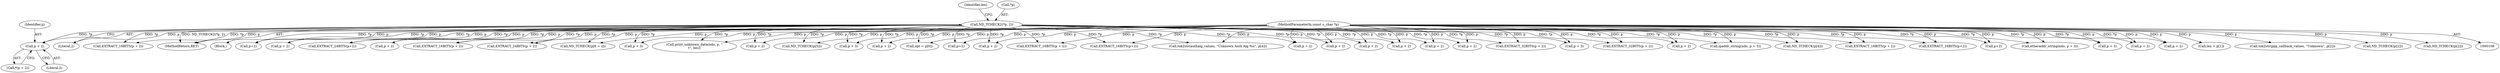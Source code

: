 digraph "0_tcpdump_7029d15f148ef24bb7c6668bc640f5470d085e5a_2@pointer" {
"1000302" [label="(Call,p + 2)"];
"1000110" [label="(MethodParameterIn,const u_char *p)"];
"1000121" [label="(Call,ND_TCHECK2(*p, 2))"];
"1000271" [label="(Call,ND_TCHECK(p[6 + i]))"];
"1000240" [label="(Call,p + 2)"];
"1000239" [label="(Call,EXTRACT_24BITS(p + 2))"];
"1000371" [label="(Call,p + 2)"];
"1000125" [label="(Call,len = p[1])"];
"1000564" [label="(Call,p + 2)"];
"1000311" [label="(Call,EXTRACT_16BITS(p + 2))"];
"1000429" [label="(Call,EXTRACT_16BITS(p+2))"];
"1000490" [label="(Call,p + 2)"];
"1000554" [label="(Call,p + 2)"];
"1000130" [label="(Call,opt = p[0])"];
"1000376" [label="(Call,p+2)"];
"1000430" [label="(Call,p+2)"];
"1000124" [label="(Literal,2)"];
"1000423" [label="(Call,p + 2)"];
"1000301" [label="(Call,*(p + 2))"];
"1000303" [label="(Identifier,p)"];
"1000222" [label="(Call,p + 2)"];
"1000340" [label="(Call,p + 2)"];
"1000499" [label="(Call,EXTRACT_16BITS(p + 2))"];
"1000530" [label="(Call,tok2str(ppp_callback_values, \"Unknown\", p[2]))"];
"1000403" [label="(Call,print_unknown_data(ndo, p, \"\n\t\", len))"];
"1000563" [label="(Call,EXTRACT_16BITS(p + 2))"];
"1000330" [label="(Call,p + 2)"];
"1000302" [label="(Call,p + 2)"];
"1000520" [label="(Call,ND_TCHECK(p[2]))"];
"1000580" [label="(Call,ND_TCHECK(p[2]))"];
"1000304" [label="(Literal,2)"];
"1000312" [label="(Call,p + 2)"];
"1000624" [label="(Call,ipaddr_string(ndo, p + 3))"];
"1000236" [label="(Call,p+2)"];
"1000243" [label="(Call,ND_TCHECK(p[5]))"];
"1000339" [label="(Call,EXTRACT_32BITS(p + 2))"];
"1000112" [label="(Block,)"];
"1000235" [label="(Call,EXTRACT_24BITS(p+2))"];
"1000370" [label="(Call,EXTRACT_16BITS(p + 2))"];
"1000358" [label="(Call,p + 2)"];
"1000121" [label="(Call,ND_TCHECK2(*p, 2))"];
"1000467" [label="(Call,EXTRACT_32BITS(p + 2))"];
"1000375" [label="(Call,EXTRACT_16BITS(p+2))"];
"1000626" [label="(Call,p + 3)"];
"1000126" [label="(Identifier,len)"];
"1000655" [label="(Call,p + 3)"];
"1000390" [label="(Call,tok2str(authalg_values, \"Unknown Auth Alg %u\", p[4]))"];
"1000745" [label="(MethodReturn,RET)"];
"1000500" [label="(Call,p + 2)"];
"1000644" [label="(Call,p + 3)"];
"1000122" [label="(Call,*p)"];
"1000110" [label="(MethodParameterIn,const u_char *p)"];
"1000381" [label="(Call,ND_TCHECK(p[4]))"];
"1000653" [label="(Call,etheraddr_string(ndo, p + 3))"];
"1000615" [label="(Call,p + 3)"];
"1000468" [label="(Call,p + 2)"];
"1000458" [label="(Call,p + 2)"];
"1000302" -> "1000301"  [label="AST: "];
"1000302" -> "1000304"  [label="CFG: "];
"1000303" -> "1000302"  [label="AST: "];
"1000304" -> "1000302"  [label="AST: "];
"1000301" -> "1000302"  [label="CFG: "];
"1000110" -> "1000302"  [label="DDG: p"];
"1000121" -> "1000302"  [label="DDG: *p"];
"1000110" -> "1000108"  [label="AST: "];
"1000110" -> "1000745"  [label="DDG: p"];
"1000110" -> "1000125"  [label="DDG: p"];
"1000110" -> "1000130"  [label="DDG: p"];
"1000110" -> "1000222"  [label="DDG: p"];
"1000110" -> "1000235"  [label="DDG: p"];
"1000110" -> "1000236"  [label="DDG: p"];
"1000110" -> "1000239"  [label="DDG: p"];
"1000110" -> "1000240"  [label="DDG: p"];
"1000110" -> "1000243"  [label="DDG: p"];
"1000110" -> "1000271"  [label="DDG: p"];
"1000110" -> "1000311"  [label="DDG: p"];
"1000110" -> "1000312"  [label="DDG: p"];
"1000110" -> "1000330"  [label="DDG: p"];
"1000110" -> "1000339"  [label="DDG: p"];
"1000110" -> "1000340"  [label="DDG: p"];
"1000110" -> "1000358"  [label="DDG: p"];
"1000110" -> "1000370"  [label="DDG: p"];
"1000110" -> "1000371"  [label="DDG: p"];
"1000110" -> "1000375"  [label="DDG: p"];
"1000110" -> "1000376"  [label="DDG: p"];
"1000110" -> "1000381"  [label="DDG: p"];
"1000110" -> "1000390"  [label="DDG: p"];
"1000110" -> "1000403"  [label="DDG: p"];
"1000110" -> "1000423"  [label="DDG: p"];
"1000110" -> "1000429"  [label="DDG: p"];
"1000110" -> "1000430"  [label="DDG: p"];
"1000110" -> "1000458"  [label="DDG: p"];
"1000110" -> "1000467"  [label="DDG: p"];
"1000110" -> "1000468"  [label="DDG: p"];
"1000110" -> "1000490"  [label="DDG: p"];
"1000110" -> "1000499"  [label="DDG: p"];
"1000110" -> "1000500"  [label="DDG: p"];
"1000110" -> "1000520"  [label="DDG: p"];
"1000110" -> "1000530"  [label="DDG: p"];
"1000110" -> "1000554"  [label="DDG: p"];
"1000110" -> "1000563"  [label="DDG: p"];
"1000110" -> "1000564"  [label="DDG: p"];
"1000110" -> "1000580"  [label="DDG: p"];
"1000110" -> "1000615"  [label="DDG: p"];
"1000110" -> "1000624"  [label="DDG: p"];
"1000110" -> "1000626"  [label="DDG: p"];
"1000110" -> "1000644"  [label="DDG: p"];
"1000110" -> "1000653"  [label="DDG: p"];
"1000110" -> "1000655"  [label="DDG: p"];
"1000121" -> "1000112"  [label="AST: "];
"1000121" -> "1000124"  [label="CFG: "];
"1000122" -> "1000121"  [label="AST: "];
"1000124" -> "1000121"  [label="AST: "];
"1000126" -> "1000121"  [label="CFG: "];
"1000121" -> "1000745"  [label="DDG: ND_TCHECK2(*p, 2)"];
"1000121" -> "1000745"  [label="DDG: *p"];
"1000121" -> "1000130"  [label="DDG: *p"];
"1000121" -> "1000222"  [label="DDG: *p"];
"1000121" -> "1000235"  [label="DDG: *p"];
"1000121" -> "1000236"  [label="DDG: *p"];
"1000121" -> "1000239"  [label="DDG: *p"];
"1000121" -> "1000240"  [label="DDG: *p"];
"1000121" -> "1000243"  [label="DDG: *p"];
"1000121" -> "1000271"  [label="DDG: *p"];
"1000121" -> "1000311"  [label="DDG: *p"];
"1000121" -> "1000312"  [label="DDG: *p"];
"1000121" -> "1000330"  [label="DDG: *p"];
"1000121" -> "1000339"  [label="DDG: *p"];
"1000121" -> "1000340"  [label="DDG: *p"];
"1000121" -> "1000358"  [label="DDG: *p"];
"1000121" -> "1000370"  [label="DDG: *p"];
"1000121" -> "1000371"  [label="DDG: *p"];
"1000121" -> "1000375"  [label="DDG: *p"];
"1000121" -> "1000376"  [label="DDG: *p"];
"1000121" -> "1000381"  [label="DDG: *p"];
"1000121" -> "1000390"  [label="DDG: *p"];
"1000121" -> "1000403"  [label="DDG: *p"];
"1000121" -> "1000423"  [label="DDG: *p"];
"1000121" -> "1000429"  [label="DDG: *p"];
"1000121" -> "1000430"  [label="DDG: *p"];
"1000121" -> "1000458"  [label="DDG: *p"];
"1000121" -> "1000467"  [label="DDG: *p"];
"1000121" -> "1000468"  [label="DDG: *p"];
"1000121" -> "1000490"  [label="DDG: *p"];
"1000121" -> "1000499"  [label="DDG: *p"];
"1000121" -> "1000500"  [label="DDG: *p"];
"1000121" -> "1000554"  [label="DDG: *p"];
"1000121" -> "1000563"  [label="DDG: *p"];
"1000121" -> "1000564"  [label="DDG: *p"];
"1000121" -> "1000615"  [label="DDG: *p"];
"1000121" -> "1000624"  [label="DDG: *p"];
"1000121" -> "1000626"  [label="DDG: *p"];
"1000121" -> "1000644"  [label="DDG: *p"];
"1000121" -> "1000653"  [label="DDG: *p"];
"1000121" -> "1000655"  [label="DDG: *p"];
}
